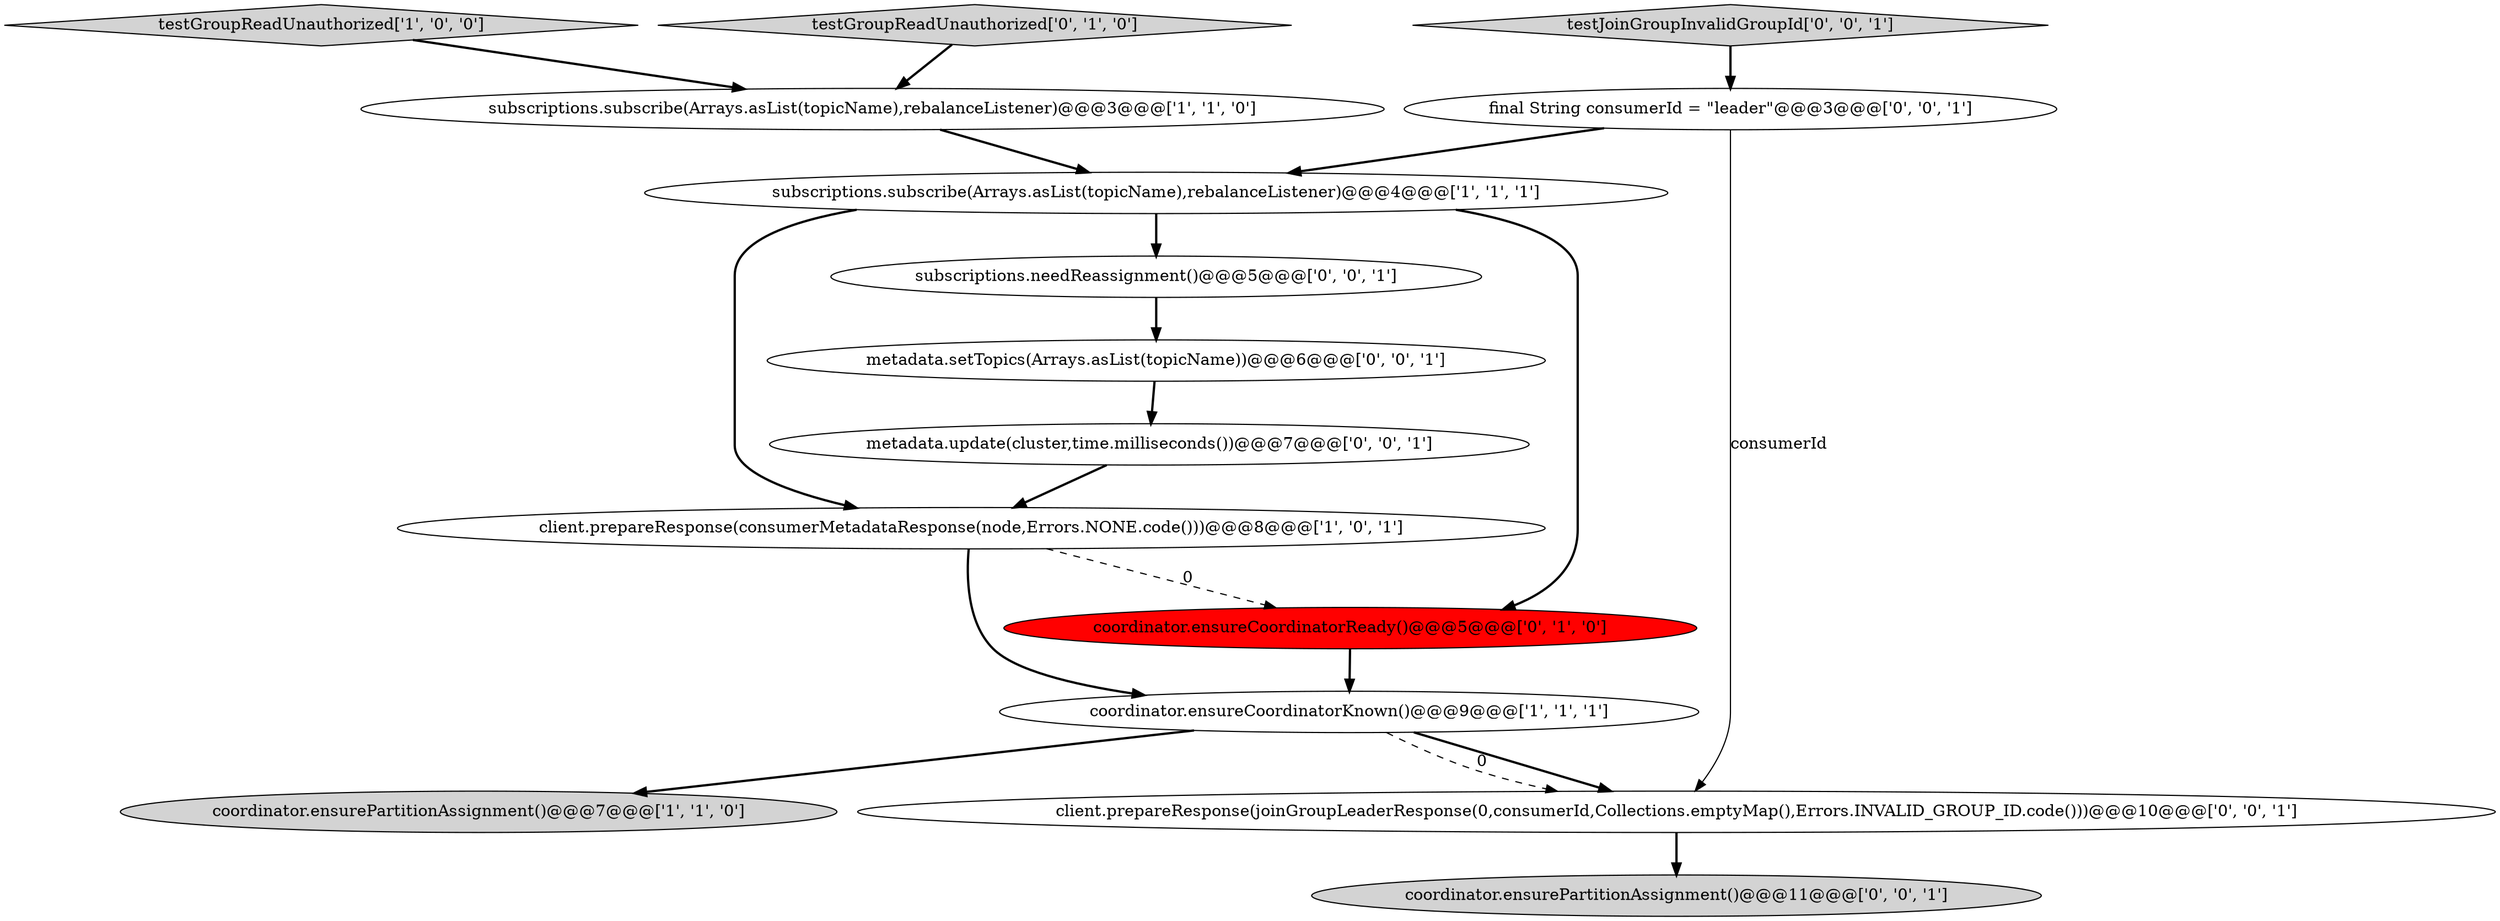 digraph {
6 [style = filled, label = "coordinator.ensureCoordinatorReady()@@@5@@@['0', '1', '0']", fillcolor = red, shape = ellipse image = "AAA1AAABBB2BBB"];
2 [style = filled, label = "subscriptions.subscribe(Arrays.asList(topicName),rebalanceListener)@@@4@@@['1', '1', '1']", fillcolor = white, shape = ellipse image = "AAA0AAABBB1BBB"];
10 [style = filled, label = "final String consumerId = \"leader\"@@@3@@@['0', '0', '1']", fillcolor = white, shape = ellipse image = "AAA0AAABBB3BBB"];
12 [style = filled, label = "coordinator.ensurePartitionAssignment()@@@11@@@['0', '0', '1']", fillcolor = lightgray, shape = ellipse image = "AAA0AAABBB3BBB"];
9 [style = filled, label = "metadata.update(cluster,time.milliseconds())@@@7@@@['0', '0', '1']", fillcolor = white, shape = ellipse image = "AAA0AAABBB3BBB"];
13 [style = filled, label = "metadata.setTopics(Arrays.asList(topicName))@@@6@@@['0', '0', '1']", fillcolor = white, shape = ellipse image = "AAA0AAABBB3BBB"];
4 [style = filled, label = "coordinator.ensureCoordinatorKnown()@@@9@@@['1', '1', '1']", fillcolor = white, shape = ellipse image = "AAA0AAABBB1BBB"];
0 [style = filled, label = "testGroupReadUnauthorized['1', '0', '0']", fillcolor = lightgray, shape = diamond image = "AAA0AAABBB1BBB"];
3 [style = filled, label = "client.prepareResponse(consumerMetadataResponse(node,Errors.NONE.code()))@@@8@@@['1', '0', '1']", fillcolor = white, shape = ellipse image = "AAA0AAABBB1BBB"];
1 [style = filled, label = "subscriptions.subscribe(Arrays.asList(topicName),rebalanceListener)@@@3@@@['1', '1', '0']", fillcolor = white, shape = ellipse image = "AAA0AAABBB1BBB"];
14 [style = filled, label = "client.prepareResponse(joinGroupLeaderResponse(0,consumerId,Collections.emptyMap(),Errors.INVALID_GROUP_ID.code()))@@@10@@@['0', '0', '1']", fillcolor = white, shape = ellipse image = "AAA0AAABBB3BBB"];
7 [style = filled, label = "testGroupReadUnauthorized['0', '1', '0']", fillcolor = lightgray, shape = diamond image = "AAA0AAABBB2BBB"];
5 [style = filled, label = "coordinator.ensurePartitionAssignment()@@@7@@@['1', '1', '0']", fillcolor = lightgray, shape = ellipse image = "AAA0AAABBB1BBB"];
8 [style = filled, label = "subscriptions.needReassignment()@@@5@@@['0', '0', '1']", fillcolor = white, shape = ellipse image = "AAA0AAABBB3BBB"];
11 [style = filled, label = "testJoinGroupInvalidGroupId['0', '0', '1']", fillcolor = lightgray, shape = diamond image = "AAA0AAABBB3BBB"];
9->3 [style = bold, label=""];
6->4 [style = bold, label=""];
10->2 [style = bold, label=""];
1->2 [style = bold, label=""];
4->14 [style = bold, label=""];
13->9 [style = bold, label=""];
7->1 [style = bold, label=""];
3->6 [style = dashed, label="0"];
4->14 [style = dashed, label="0"];
8->13 [style = bold, label=""];
11->10 [style = bold, label=""];
4->5 [style = bold, label=""];
3->4 [style = bold, label=""];
0->1 [style = bold, label=""];
2->6 [style = bold, label=""];
14->12 [style = bold, label=""];
10->14 [style = solid, label="consumerId"];
2->3 [style = bold, label=""];
2->8 [style = bold, label=""];
}
